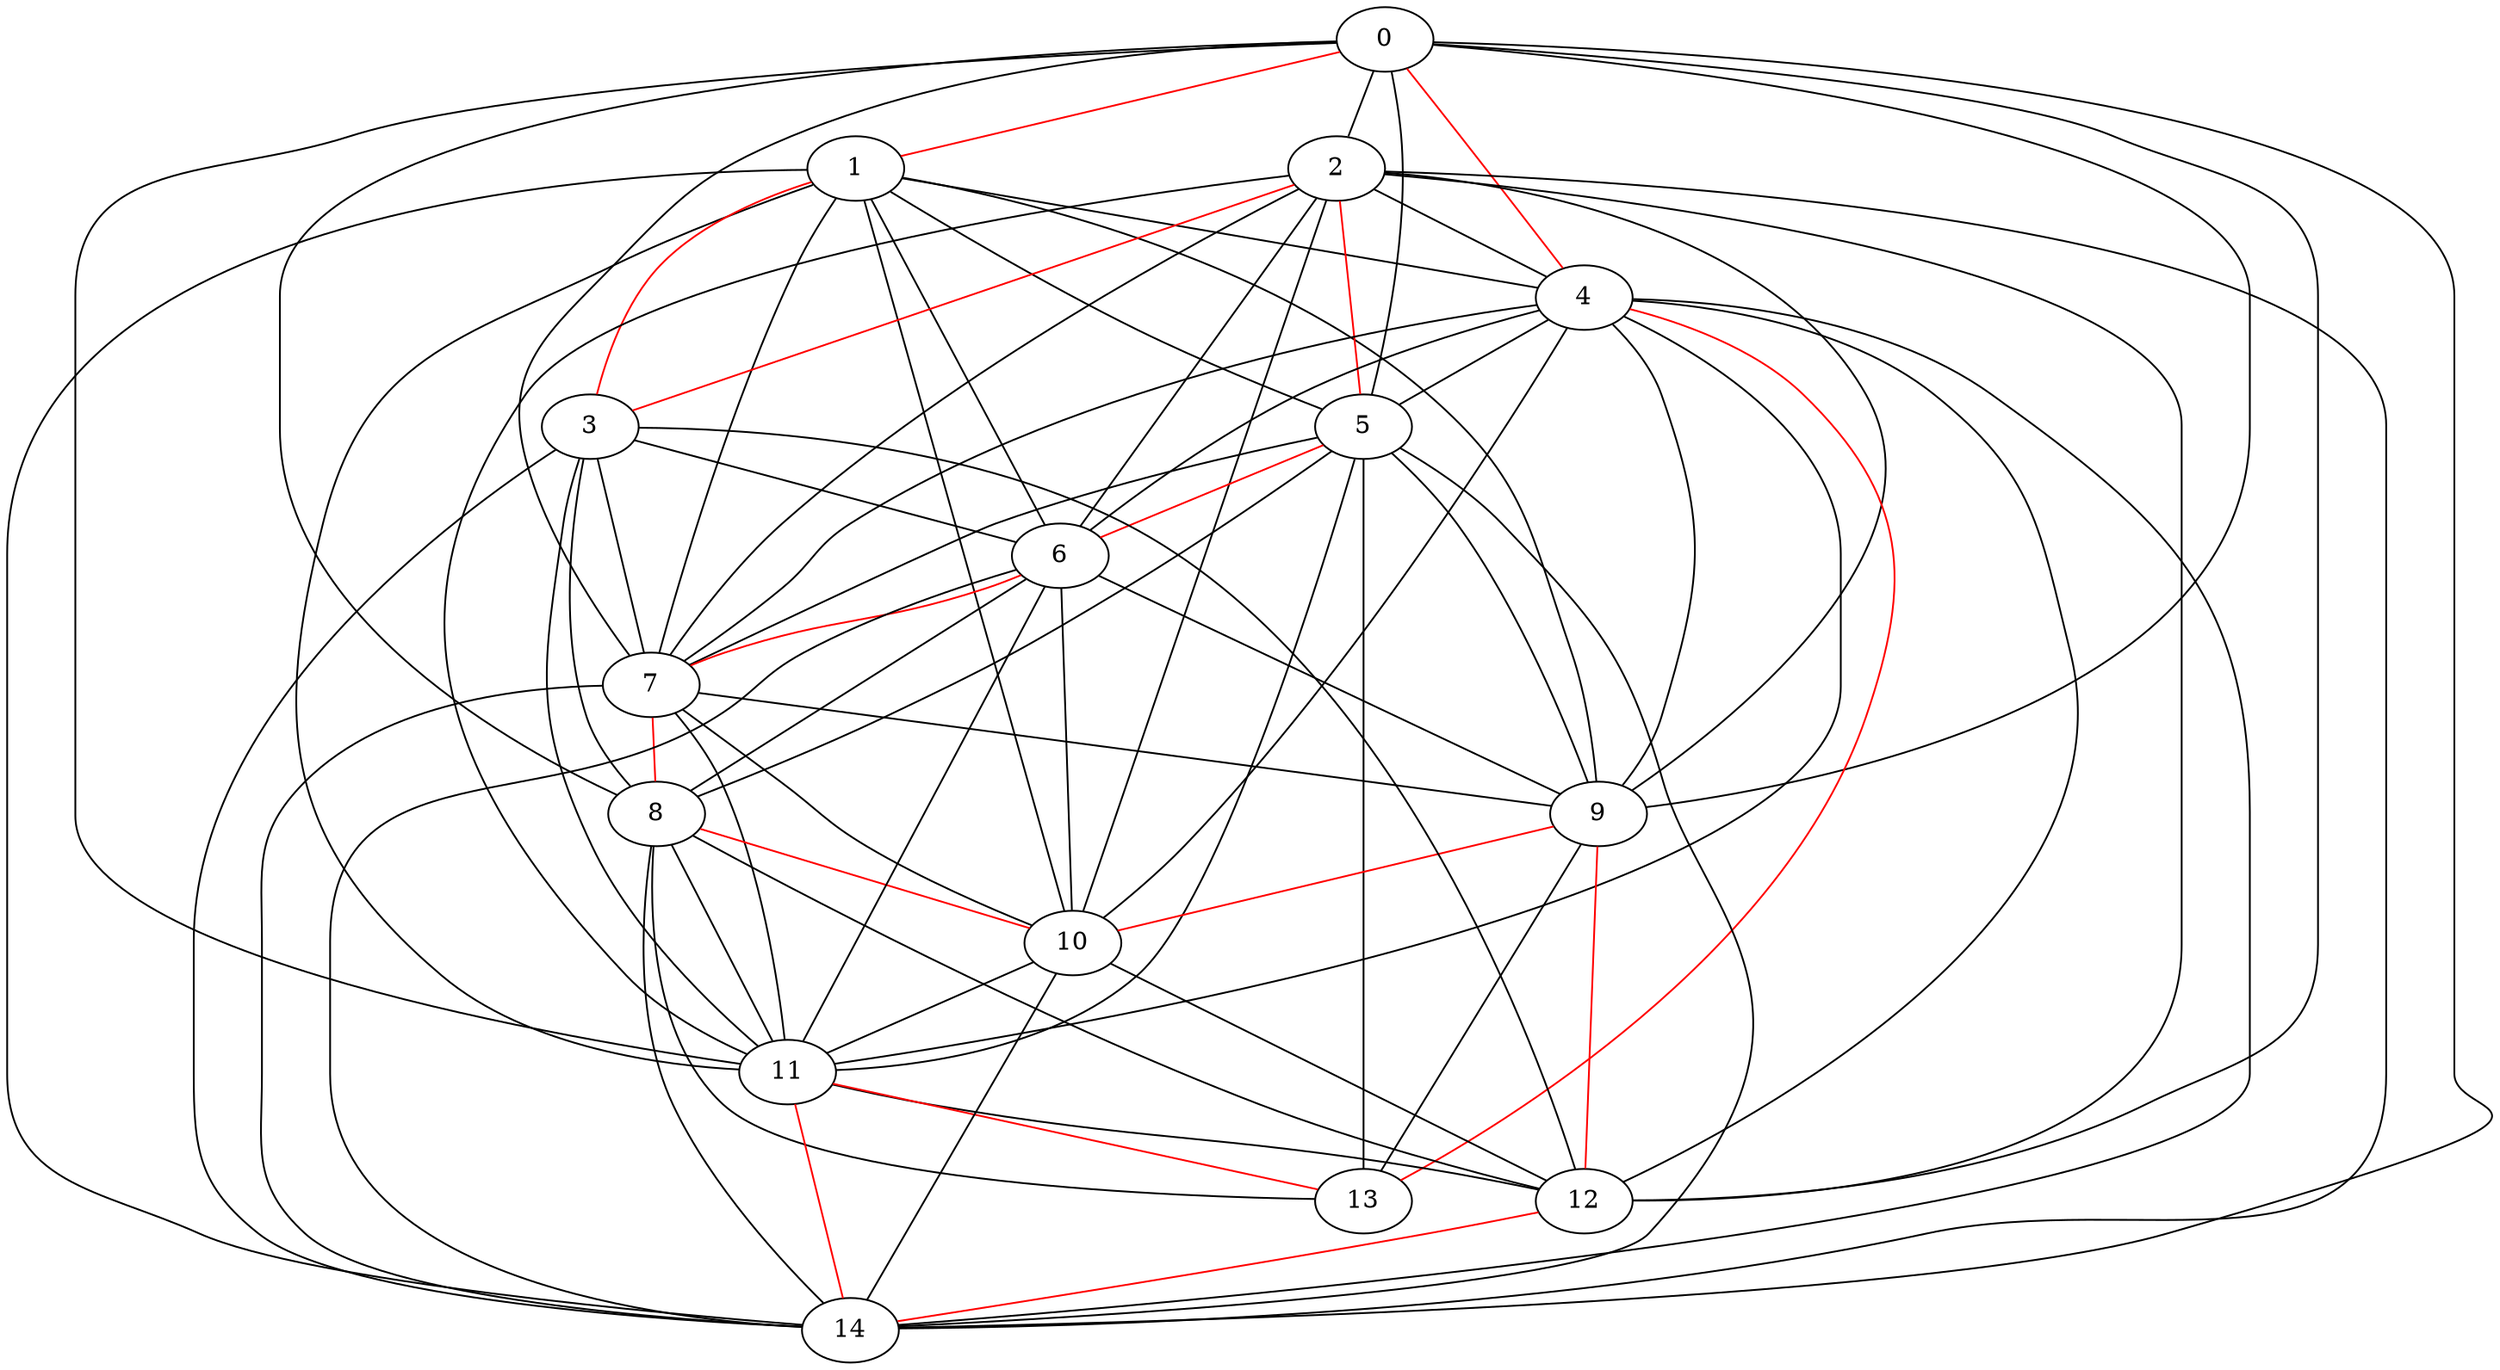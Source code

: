graph G{
0--1 [color=red];
0--2;
0--4 [color=red];
0--5;
0--7;
0--8;
0--9;
0--11;
0--12;
0--14;
1--3 [color=red];
1--4;
1--5;
1--6;
1--7;
1--9;
1--10;
1--11;
1--14;
2--3 [color=red];
2--4;
2--5 [color=red];
2--6;
2--7;
2--9;
2--10;
2--11;
2--12;
2--14;
3--6;
3--7;
3--8;
3--11;
3--12;
3--14;
4--5;
4--6;
4--7;
4--9;
4--10;
4--11;
4--12;
4--13 [color=red];
4--14;
5--6 [color=red];
5--7;
5--8;
5--9;
5--11;
5--13;
5--14;
6--7 [color=red];
6--8;
6--9;
6--10;
6--11;
6--14;
7--8 [color=red];
7--9;
7--10;
7--11;
7--14;
8--10 [color=red];
8--11;
8--12;
8--13;
8--14;
9--10 [color=red];
9--12 [color=red];
9--13;
10--11;
10--12;
10--14;
11--12;
11--13 [color=red];
11--14 [color=red];
12--14 [color=red];
}